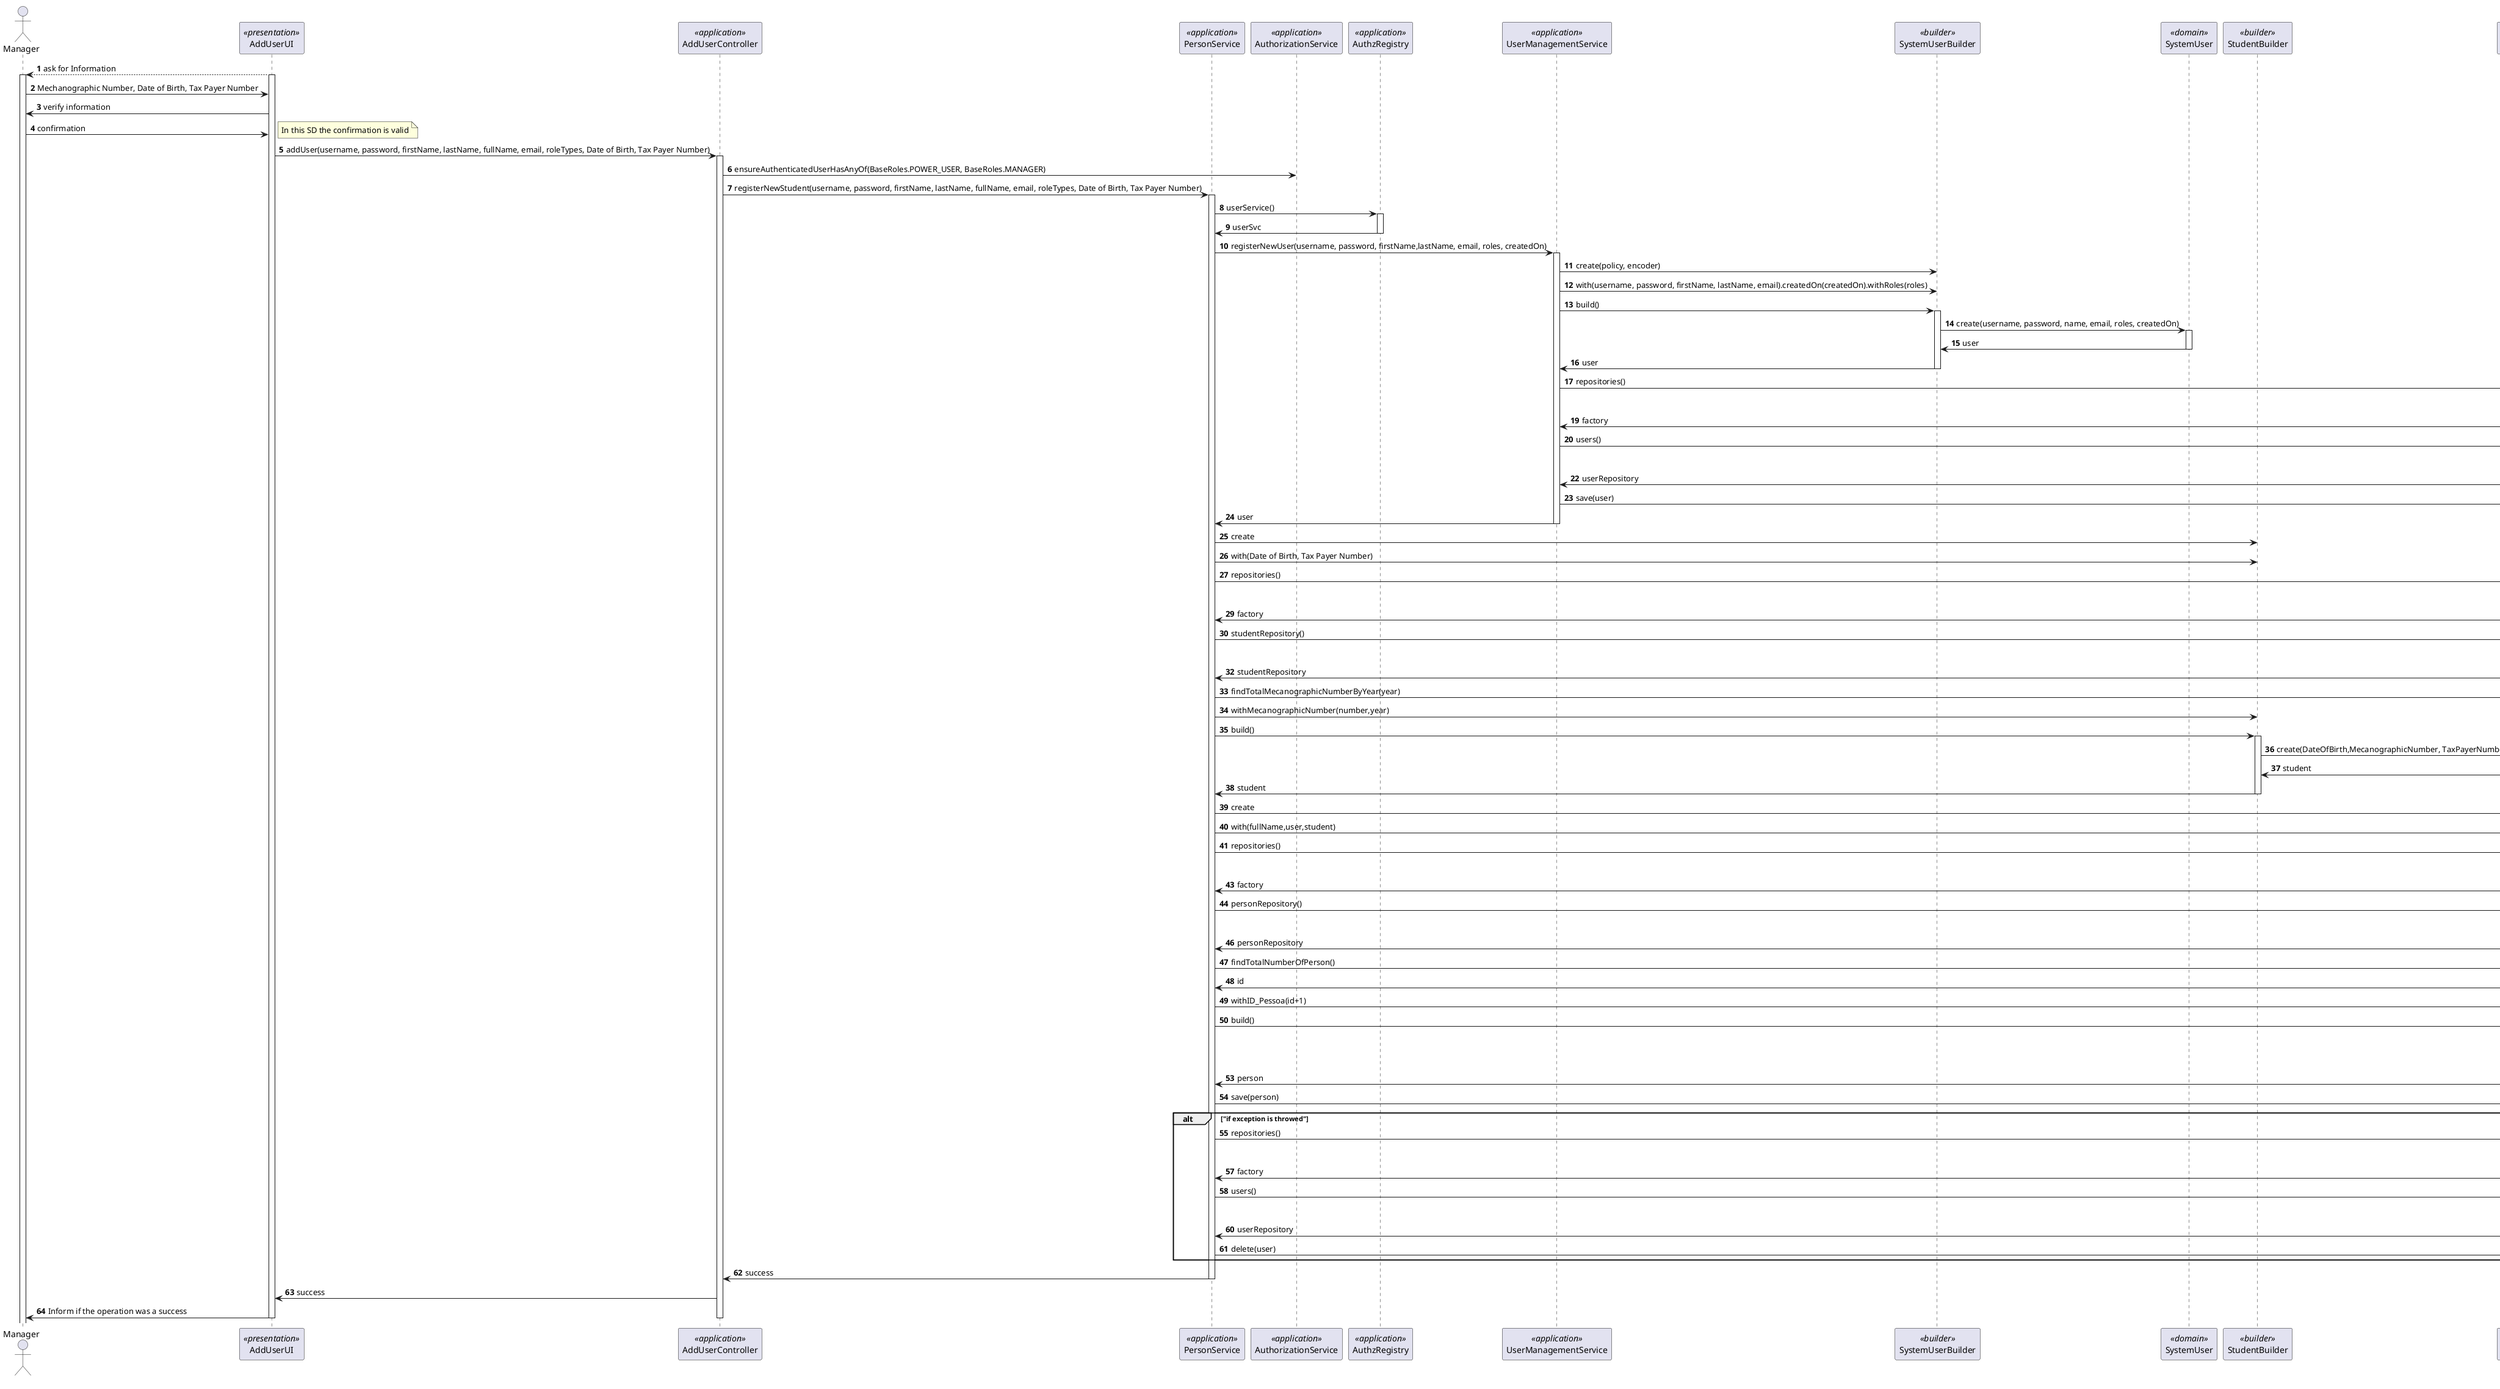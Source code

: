 @startuml
'https://plantuml.com/sequence-diagram

autonumber


actor Manager
participant "AddUserUI" as ui <<presentation>>
participant "AddUserController" as ctrl <<application>>
participant PersonService as PerHelper <<application>>
participant AuthorizationService as authSV <<application>>
participant AuthzRegistry as auth <<application>>
participant UserManagementService as userManSV <<application>>
participant SystemUserBuilder as SysBuilder <<builder>>
participant SystemUser as SU  <<domain>>
participant StudentBuilder as StdBuilder <<builder>>
participant Student as Student <<domain>>
participant PersonBuilder as PerBuilder <<builder>>
participant Person as Person <<domain>>


participant PersistenceContext as Persistence <<persistence>>
participant RepositoryFactory as RepFactory <<factory>>
database UserRepository as UserRep <<repository>>
database StudentRepository as StdRep <<repository>>
database personRepository as PerRep <<repository>>
ui --> Manager : ask for Information
activate ui
activate Manager
Manager ->ui : Mechanographic Number, Date of Birth, Tax Payer Number
ui -> Manager: verify information
Manager -> ui:confirmation
note right
In this SD the confirmation is valid
end note


ui ->ctrl: addUser(username, password, firstName, lastName, fullName, email, roleTypes, Date of Birth, Tax Payer Number)
activate ctrl
ctrl -> authSV : ensureAuthenticatedUserHasAnyOf(BaseRoles.POWER_USER, BaseRoles.MANAGER)




ctrl ->PerHelper: registerNewStudent(username, password, firstName, lastName, fullName, email, roleTypes, Date of Birth, Tax Payer Number)
activate PerHelper

PerHelper -> auth: userService()
activate auth
auth -> PerHelper: userSvc
deactivate auth


PerHelper -> userManSV : registerNewUser(username, password, firstName,lastName, email, roles, createdOn)
activate userManSV
userManSV -> SysBuilder: create(policy, encoder)
userManSV -> SysBuilder: with(username, password, firstName, lastName, email).createdOn(createdOn).withRoles(roles)
deactivate SysBuilder
userManSV -> SysBuilder: build()
activate SysBuilder
SysBuilder -> SU: create(username, password, name, email, roles, createdOn)
activate SU
SU -> SysBuilder: user
deactivate SU
SysBuilder -> userManSV: user
deactivate SysBuilder

userManSV -> Persistence: repositories()
activate Persistence
Persistence -> RepFactory: create
Persistence -> userManSV: factory
deactivate Persistence
userManSV -> RepFactory: users()
activate RepFactory
RepFactory -> UserRep: create
RepFactory -> userManSV: userRepository
deactivate RepFactory
userManSV->UserRep:save(user)
userManSV->PerHelper: user

deactivate userManSV




PerHelper ->StdBuilder:  create
PerHelper ->StdBuilder: with(Date of Birth, Tax Payer Number)

PerHelper -> Persistence: repositories()
activate Persistence
Persistence -> RepFactory: create
Persistence -> PerHelper: factory
deactivate Persistence
PerHelper -> RepFactory: studentRepository()
activate RepFactory
RepFactory -> StdRep: create
RepFactory -> PerHelper: studentRepository
deactivate RepFactory
PerHelper -> StdRep:findTotalMecanographicNumberByYear(year)
PerHelper ->StdBuilder: withMecanographicNumber(number,year)





PerHelper -> StdBuilder: build()
activate StdBuilder
StdBuilder -> Student: create(DateOfBirth,MecanographicNumber, TaxPayerNumber)
activate Student
Student -> StdBuilder: student
deactivate Student
StdBuilder -> PerHelper : student
deactivate StdBuilder




PerHelper ->PerBuilder:  create
PerHelper ->PerBuilder: with(fullName,user,student)


PerHelper -> Persistence: repositories()
activate Persistence
Persistence -> RepFactory: create
Persistence -> PerHelper: factory
deactivate Persistence
PerHelper -> RepFactory: personRepository()
activate RepFactory
RepFactory -> PerRep: create
RepFactory -> PerHelper: personRepository
deactivate RepFactory

PerHelper -> PerRep:findTotalNumberOfPerson()
activate PerRep
PerRep -> PerHelper: id
deactivate PerRep
PerHelper ->PerBuilder: withID_Pessoa(id+1)


PerHelper -> PerBuilder: build()
activate PerBuilder
PerBuilder -> Person: create(FullName,user,ID_Person,student)
activate Person
Person -> PerBuilder: person
deactivate Person
PerBuilder -> PerHelper : person
deactivate PerBuilder


PerHelper -> PerRep: save(person)

alt "if exception is throwed"
PerHelper -> Persistence: repositories()
activate Persistence
Persistence -> RepFactory: create
Persistence -> PerHelper: factory
deactivate Persistence
PerHelper -> RepFactory: users()
activate RepFactory
RepFactory -> UserRep: create
RepFactory -> PerHelper: userRepository
deactivate RepFactory
PerHelper->UserRep: delete(user)
end

PerHelper -> ctrl: success
deactivate PerHelper
ctrl -> ui: success
ui-> Manager: Inform if the operation was a success
deactivate ui
deactivate ctrl

deactivate RepFactory


@enduml